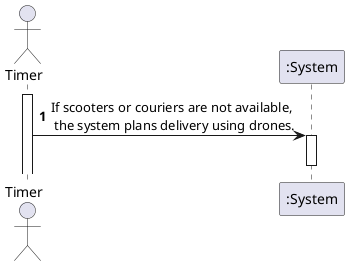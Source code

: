 @startuml
autonumber
actor "Timer" as CLI

participant ":System" as SY

activate CLI
CLI -> SY: If scooters or couriers are not available,\n the system plans delivery using drones.



activate SY
deactivate SY


@enduml
